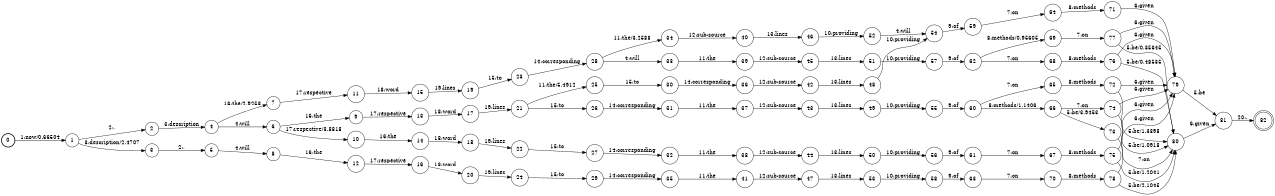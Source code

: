 digraph FST {
rankdir = LR;
size = "8.5,11";
label = "";
center = 1;
orientation = Portrait;
ranksep = "0.4";
nodesep = "0.25";
0 [label = "0", shape = circle, style = bold, fontsize = 14]
	0 -> 1 [label = "1:now/0.66504", fontsize = 14];
1 [label = "1", shape = circle, style = solid, fontsize = 14]
	1 -> 2 [label = "2:,", fontsize = 14];
	1 -> 3 [label = "3:description/2.4707", fontsize = 14];
2 [label = "2", shape = circle, style = solid, fontsize = 14]
	2 -> 4 [label = "3:description", fontsize = 14];
3 [label = "3", shape = circle, style = solid, fontsize = 14]
	3 -> 5 [label = "2:,", fontsize = 14];
4 [label = "4", shape = circle, style = solid, fontsize = 14]
	4 -> 6 [label = "4:will", fontsize = 14];
	4 -> 7 [label = "16:the/2.9258", fontsize = 14];
5 [label = "5", shape = circle, style = solid, fontsize = 14]
	5 -> 8 [label = "4:will", fontsize = 14];
6 [label = "6", shape = circle, style = solid, fontsize = 14]
	6 -> 9 [label = "16:the", fontsize = 14];
	6 -> 10 [label = "17:respective/3.8818", fontsize = 14];
7 [label = "7", shape = circle, style = solid, fontsize = 14]
	7 -> 11 [label = "17:respective", fontsize = 14];
8 [label = "8", shape = circle, style = solid, fontsize = 14]
	8 -> 12 [label = "16:the", fontsize = 14];
9 [label = "9", shape = circle, style = solid, fontsize = 14]
	9 -> 13 [label = "17:respective", fontsize = 14];
10 [label = "10", shape = circle, style = solid, fontsize = 14]
	10 -> 14 [label = "16:the", fontsize = 14];
11 [label = "11", shape = circle, style = solid, fontsize = 14]
	11 -> 15 [label = "18:word", fontsize = 14];
12 [label = "12", shape = circle, style = solid, fontsize = 14]
	12 -> 16 [label = "17:respective", fontsize = 14];
13 [label = "13", shape = circle, style = solid, fontsize = 14]
	13 -> 17 [label = "18:word", fontsize = 14];
14 [label = "14", shape = circle, style = solid, fontsize = 14]
	14 -> 18 [label = "18:word", fontsize = 14];
15 [label = "15", shape = circle, style = solid, fontsize = 14]
	15 -> 19 [label = "19:lines", fontsize = 14];
16 [label = "16", shape = circle, style = solid, fontsize = 14]
	16 -> 20 [label = "18:word", fontsize = 14];
17 [label = "17", shape = circle, style = solid, fontsize = 14]
	17 -> 21 [label = "19:lines", fontsize = 14];
18 [label = "18", shape = circle, style = solid, fontsize = 14]
	18 -> 22 [label = "19:lines", fontsize = 14];
19 [label = "19", shape = circle, style = solid, fontsize = 14]
	19 -> 23 [label = "15:to", fontsize = 14];
20 [label = "20", shape = circle, style = solid, fontsize = 14]
	20 -> 24 [label = "19:lines", fontsize = 14];
21 [label = "21", shape = circle, style = solid, fontsize = 14]
	21 -> 26 [label = "15:to", fontsize = 14];
	21 -> 25 [label = "11:the/5.4912", fontsize = 14];
22 [label = "22", shape = circle, style = solid, fontsize = 14]
	22 -> 27 [label = "15:to", fontsize = 14];
23 [label = "23", shape = circle, style = solid, fontsize = 14]
	23 -> 28 [label = "14:corresponding", fontsize = 14];
24 [label = "24", shape = circle, style = solid, fontsize = 14]
	24 -> 29 [label = "15:to", fontsize = 14];
25 [label = "25", shape = circle, style = solid, fontsize = 14]
	25 -> 30 [label = "15:to", fontsize = 14];
26 [label = "26", shape = circle, style = solid, fontsize = 14]
	26 -> 31 [label = "14:corresponding", fontsize = 14];
27 [label = "27", shape = circle, style = solid, fontsize = 14]
	27 -> 32 [label = "14:corresponding", fontsize = 14];
28 [label = "28", shape = circle, style = solid, fontsize = 14]
	28 -> 33 [label = "4:will", fontsize = 14];
	28 -> 34 [label = "11:the/3.2588", fontsize = 14];
29 [label = "29", shape = circle, style = solid, fontsize = 14]
	29 -> 35 [label = "14:corresponding", fontsize = 14];
30 [label = "30", shape = circle, style = solid, fontsize = 14]
	30 -> 36 [label = "14:corresponding", fontsize = 14];
31 [label = "31", shape = circle, style = solid, fontsize = 14]
	31 -> 37 [label = "11:the", fontsize = 14];
32 [label = "32", shape = circle, style = solid, fontsize = 14]
	32 -> 38 [label = "11:the", fontsize = 14];
33 [label = "33", shape = circle, style = solid, fontsize = 14]
	33 -> 39 [label = "11:the", fontsize = 14];
34 [label = "34", shape = circle, style = solid, fontsize = 14]
	34 -> 40 [label = "12:sub-source", fontsize = 14];
35 [label = "35", shape = circle, style = solid, fontsize = 14]
	35 -> 41 [label = "11:the", fontsize = 14];
36 [label = "36", shape = circle, style = solid, fontsize = 14]
	36 -> 42 [label = "12:sub-source", fontsize = 14];
37 [label = "37", shape = circle, style = solid, fontsize = 14]
	37 -> 43 [label = "12:sub-source", fontsize = 14];
38 [label = "38", shape = circle, style = solid, fontsize = 14]
	38 -> 44 [label = "12:sub-source", fontsize = 14];
39 [label = "39", shape = circle, style = solid, fontsize = 14]
	39 -> 45 [label = "12:sub-source", fontsize = 14];
40 [label = "40", shape = circle, style = solid, fontsize = 14]
	40 -> 46 [label = "13:lines", fontsize = 14];
41 [label = "41", shape = circle, style = solid, fontsize = 14]
	41 -> 47 [label = "12:sub-source", fontsize = 14];
42 [label = "42", shape = circle, style = solid, fontsize = 14]
	42 -> 48 [label = "13:lines", fontsize = 14];
43 [label = "43", shape = circle, style = solid, fontsize = 14]
	43 -> 49 [label = "13:lines", fontsize = 14];
44 [label = "44", shape = circle, style = solid, fontsize = 14]
	44 -> 50 [label = "13:lines", fontsize = 14];
45 [label = "45", shape = circle, style = solid, fontsize = 14]
	45 -> 51 [label = "13:lines", fontsize = 14];
46 [label = "46", shape = circle, style = solid, fontsize = 14]
	46 -> 52 [label = "10:providing", fontsize = 14];
47 [label = "47", shape = circle, style = solid, fontsize = 14]
	47 -> 53 [label = "13:lines", fontsize = 14];
48 [label = "48", shape = circle, style = solid, fontsize = 14]
	48 -> 54 [label = "10:providing", fontsize = 14];
49 [label = "49", shape = circle, style = solid, fontsize = 14]
	49 -> 55 [label = "10:providing", fontsize = 14];
50 [label = "50", shape = circle, style = solid, fontsize = 14]
	50 -> 56 [label = "10:providing", fontsize = 14];
51 [label = "51", shape = circle, style = solid, fontsize = 14]
	51 -> 57 [label = "10:providing", fontsize = 14];
52 [label = "52", shape = circle, style = solid, fontsize = 14]
	52 -> 54 [label = "4:will", fontsize = 14];
53 [label = "53", shape = circle, style = solid, fontsize = 14]
	53 -> 58 [label = "10:providing", fontsize = 14];
54 [label = "54", shape = circle, style = solid, fontsize = 14]
	54 -> 59 [label = "9:of", fontsize = 14];
55 [label = "55", shape = circle, style = solid, fontsize = 14]
	55 -> 60 [label = "9:of", fontsize = 14];
56 [label = "56", shape = circle, style = solid, fontsize = 14]
	56 -> 61 [label = "9:of", fontsize = 14];
57 [label = "57", shape = circle, style = solid, fontsize = 14]
	57 -> 62 [label = "9:of", fontsize = 14];
58 [label = "58", shape = circle, style = solid, fontsize = 14]
	58 -> 63 [label = "9:of", fontsize = 14];
59 [label = "59", shape = circle, style = solid, fontsize = 14]
	59 -> 64 [label = "7:on", fontsize = 14];
60 [label = "60", shape = circle, style = solid, fontsize = 14]
	60 -> 65 [label = "7:on", fontsize = 14];
	60 -> 66 [label = "8:methods/1.1406", fontsize = 14];
61 [label = "61", shape = circle, style = solid, fontsize = 14]
	61 -> 67 [label = "7:on", fontsize = 14];
62 [label = "62", shape = circle, style = solid, fontsize = 14]
	62 -> 68 [label = "7:on", fontsize = 14];
	62 -> 69 [label = "8:methods/0.95605", fontsize = 14];
63 [label = "63", shape = circle, style = solid, fontsize = 14]
	63 -> 70 [label = "7:on", fontsize = 14];
64 [label = "64", shape = circle, style = solid, fontsize = 14]
	64 -> 71 [label = "8:methods", fontsize = 14];
65 [label = "65", shape = circle, style = solid, fontsize = 14]
	65 -> 72 [label = "8:methods", fontsize = 14];
66 [label = "66", shape = circle, style = solid, fontsize = 14]
	66 -> 73 [label = "5:be/3.9453", fontsize = 14];
	66 -> 74 [label = "7:on", fontsize = 14];
67 [label = "67", shape = circle, style = solid, fontsize = 14]
	67 -> 75 [label = "8:methods", fontsize = 14];
68 [label = "68", shape = circle, style = solid, fontsize = 14]
	68 -> 76 [label = "8:methods", fontsize = 14];
69 [label = "69", shape = circle, style = solid, fontsize = 14]
	69 -> 77 [label = "7:on", fontsize = 14];
70 [label = "70", shape = circle, style = solid, fontsize = 14]
	70 -> 78 [label = "8:methods", fontsize = 14];
71 [label = "71", shape = circle, style = solid, fontsize = 14]
	71 -> 79 [label = "6:given", fontsize = 14];
72 [label = "72", shape = circle, style = solid, fontsize = 14]
	72 -> 80 [label = "5:be/1.3398", fontsize = 14];
	72 -> 79 [label = "6:given", fontsize = 14];
73 [label = "73", shape = circle, style = solid, fontsize = 14]
	73 -> 80 [label = "7:on", fontsize = 14];
74 [label = "74", shape = circle, style = solid, fontsize = 14]
	74 -> 80 [label = "5:be/1.0918", fontsize = 14];
	74 -> 79 [label = "6:given", fontsize = 14];
75 [label = "75", shape = circle, style = solid, fontsize = 14]
	75 -> 80 [label = "5:be/1.2041", fontsize = 14];
	75 -> 79 [label = "6:given", fontsize = 14];
76 [label = "76", shape = circle, style = solid, fontsize = 14]
	76 -> 80 [label = "5:be/0.48535", fontsize = 14];
	76 -> 79 [label = "6:given", fontsize = 14];
77 [label = "77", shape = circle, style = solid, fontsize = 14]
	77 -> 80 [label = "5:be/0.35645", fontsize = 14];
	77 -> 79 [label = "6:given", fontsize = 14];
78 [label = "78", shape = circle, style = solid, fontsize = 14]
	78 -> 80 [label = "5:be/2.1045", fontsize = 14];
	78 -> 79 [label = "6:given", fontsize = 14];
79 [label = "79", shape = circle, style = solid, fontsize = 14]
	79 -> 81 [label = "5:be", fontsize = 14];
80 [label = "80", shape = circle, style = solid, fontsize = 14]
	80 -> 81 [label = "6:given", fontsize = 14];
81 [label = "81", shape = circle, style = solid, fontsize = 14]
	81 -> 82 [label = "20:.", fontsize = 14];
82 [label = "82", shape = doublecircle, style = solid, fontsize = 14]
}
